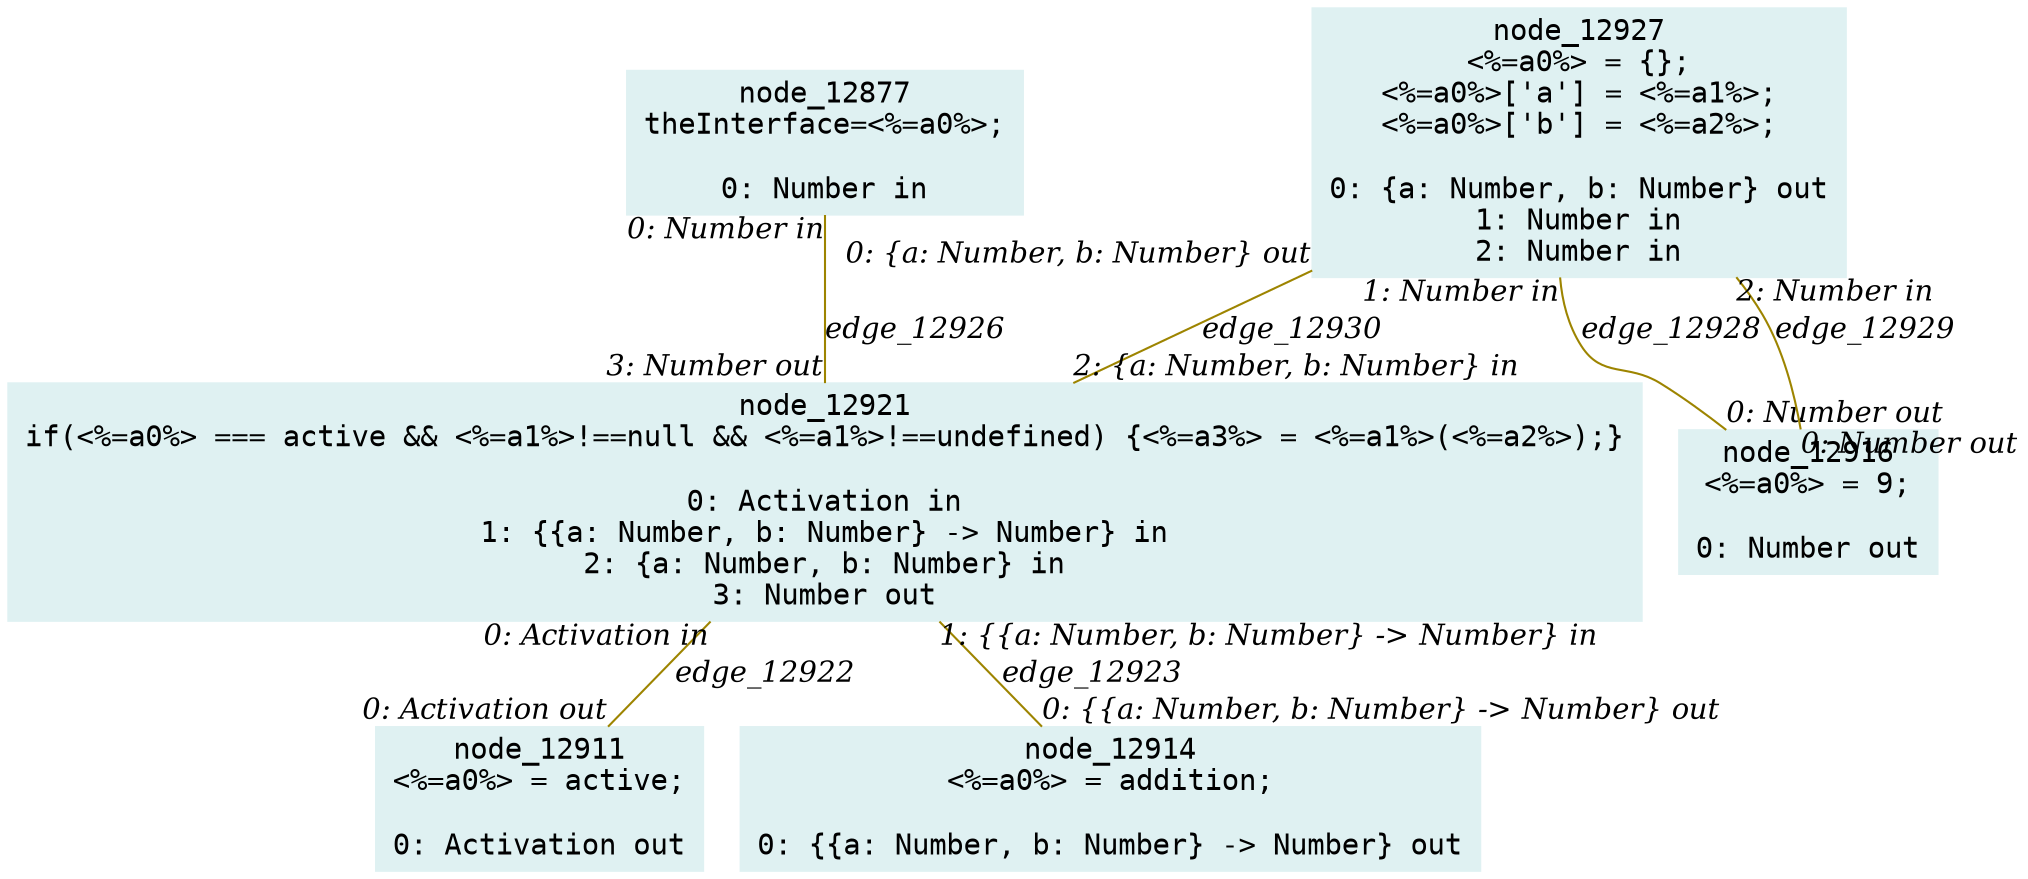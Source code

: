 digraph g{node_12877 [shape="box", style="filled", color="#dff1f2", fontname="Courier", label="node_12877
theInterface=<%=a0%>;

0: Number in" ]
node_12911 [shape="box", style="filled", color="#dff1f2", fontname="Courier", label="node_12911
<%=a0%> = active;

0: Activation out" ]
node_12914 [shape="box", style="filled", color="#dff1f2", fontname="Courier", label="node_12914
<%=a0%> = addition;

0: {{a: Number, b: Number} -> Number} out" ]
node_12916 [shape="box", style="filled", color="#dff1f2", fontname="Courier", label="node_12916
<%=a0%> = 9;

0: Number out" ]
node_12921 [shape="box", style="filled", color="#dff1f2", fontname="Courier", label="node_12921
if(<%=a0%> === active && <%=a1%>!==null && <%=a1%>!==undefined) {<%=a3%> = <%=a1%>(<%=a2%>);}

0: Activation in
1: {{a: Number, b: Number} -> Number} in
2: {a: Number, b: Number} in
3: Number out" ]
node_12927 [shape="box", style="filled", color="#dff1f2", fontname="Courier", label="node_12927
<%=a0%> = {};
<%=a0%>['a'] = <%=a1%>;
<%=a0%>['b'] = <%=a2%>;

0: {a: Number, b: Number} out
1: Number in
2: Number in" ]
node_12921 -> node_12911 [dir=none, arrowHead=none, fontname="Times-Italic", arrowsize=1, color="#9d8400", label="edge_12922",  headlabel="0: Activation out", taillabel="0: Activation in" ]
node_12921 -> node_12914 [dir=none, arrowHead=none, fontname="Times-Italic", arrowsize=1, color="#9d8400", label="edge_12923",  headlabel="0: {{a: Number, b: Number} -> Number} out", taillabel="1: {{a: Number, b: Number} -> Number} in" ]
node_12877 -> node_12921 [dir=none, arrowHead=none, fontname="Times-Italic", arrowsize=1, color="#9d8400", label="edge_12926",  headlabel="3: Number out", taillabel="0: Number in" ]
node_12927 -> node_12916 [dir=none, arrowHead=none, fontname="Times-Italic", arrowsize=1, color="#9d8400", label="edge_12928",  headlabel="0: Number out", taillabel="1: Number in" ]
node_12927 -> node_12916 [dir=none, arrowHead=none, fontname="Times-Italic", arrowsize=1, color="#9d8400", label="edge_12929",  headlabel="0: Number out", taillabel="2: Number in" ]
node_12927 -> node_12921 [dir=none, arrowHead=none, fontname="Times-Italic", arrowsize=1, color="#9d8400", label="edge_12930",  headlabel="2: {a: Number, b: Number} in", taillabel="0: {a: Number, b: Number} out" ]
}